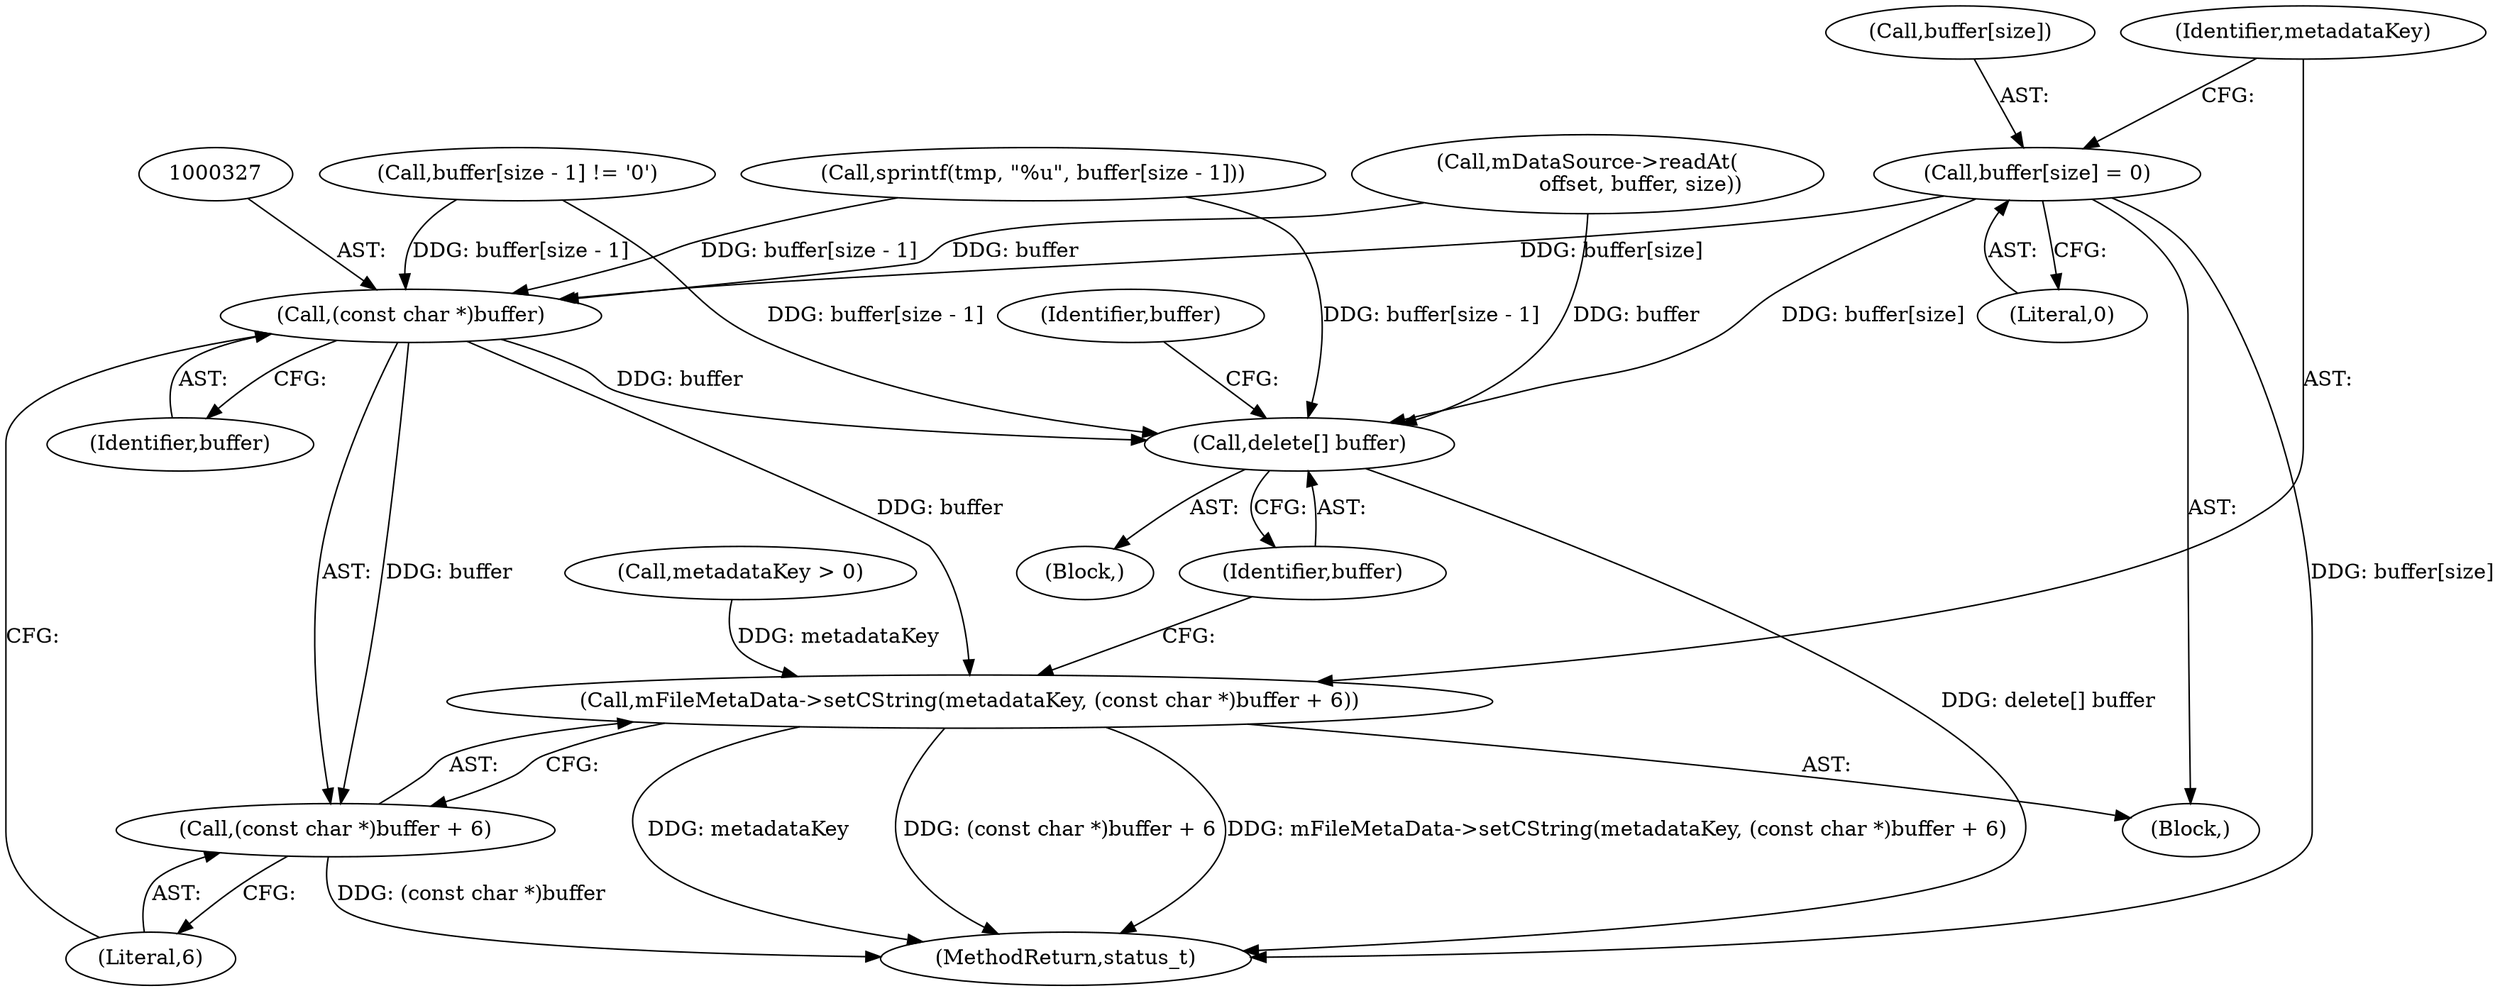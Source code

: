 digraph "0_Android_f4f7e0c102819f039ebb1972b3dba1d3186bc1d1@array" {
"1000318" [label="(Call,buffer[size] = 0)"];
"1000326" [label="(Call,(const char *)buffer)"];
"1000323" [label="(Call,mFileMetaData->setCString(metadataKey, (const char *)buffer + 6))"];
"1000325" [label="(Call,(const char *)buffer + 6)"];
"1000336" [label="(Call,delete[] buffer)"];
"1000325" [label="(Call,(const char *)buffer + 6)"];
"1000343" [label="(MethodReturn,status_t)"];
"1000326" [label="(Call,(const char *)buffer)"];
"1000329" [label="(Literal,6)"];
"1000231" [label="(Call,metadataKey > 0)"];
"1000107" [label="(Block,)"];
"1000323" [label="(Call,mFileMetaData->setCString(metadataKey, (const char *)buffer + 6))"];
"1000181" [label="(Call,buffer[size - 1] != '\0')"];
"1000317" [label="(Block,)"];
"1000339" [label="(Identifier,buffer)"];
"1000319" [label="(Call,buffer[size])"];
"1000336" [label="(Call,delete[] buffer)"];
"1000190" [label="(Call,sprintf(tmp, \"%u\", buffer[size - 1]))"];
"1000322" [label="(Literal,0)"];
"1000328" [label="(Identifier,buffer)"];
"1000337" [label="(Identifier,buffer)"];
"1000135" [label="(Call,mDataSource->readAt(\n                offset, buffer, size))"];
"1000324" [label="(Identifier,metadataKey)"];
"1000318" [label="(Call,buffer[size] = 0)"];
"1000318" -> "1000317"  [label="AST: "];
"1000318" -> "1000322"  [label="CFG: "];
"1000319" -> "1000318"  [label="AST: "];
"1000322" -> "1000318"  [label="AST: "];
"1000324" -> "1000318"  [label="CFG: "];
"1000318" -> "1000343"  [label="DDG: buffer[size]"];
"1000318" -> "1000326"  [label="DDG: buffer[size]"];
"1000318" -> "1000336"  [label="DDG: buffer[size]"];
"1000326" -> "1000325"  [label="AST: "];
"1000326" -> "1000328"  [label="CFG: "];
"1000327" -> "1000326"  [label="AST: "];
"1000328" -> "1000326"  [label="AST: "];
"1000329" -> "1000326"  [label="CFG: "];
"1000326" -> "1000323"  [label="DDG: buffer"];
"1000326" -> "1000325"  [label="DDG: buffer"];
"1000181" -> "1000326"  [label="DDG: buffer[size - 1]"];
"1000190" -> "1000326"  [label="DDG: buffer[size - 1]"];
"1000135" -> "1000326"  [label="DDG: buffer"];
"1000326" -> "1000336"  [label="DDG: buffer"];
"1000323" -> "1000317"  [label="AST: "];
"1000323" -> "1000325"  [label="CFG: "];
"1000324" -> "1000323"  [label="AST: "];
"1000325" -> "1000323"  [label="AST: "];
"1000337" -> "1000323"  [label="CFG: "];
"1000323" -> "1000343"  [label="DDG: metadataKey"];
"1000323" -> "1000343"  [label="DDG: (const char *)buffer + 6"];
"1000323" -> "1000343"  [label="DDG: mFileMetaData->setCString(metadataKey, (const char *)buffer + 6)"];
"1000231" -> "1000323"  [label="DDG: metadataKey"];
"1000325" -> "1000329"  [label="CFG: "];
"1000329" -> "1000325"  [label="AST: "];
"1000325" -> "1000343"  [label="DDG: (const char *)buffer"];
"1000336" -> "1000107"  [label="AST: "];
"1000336" -> "1000337"  [label="CFG: "];
"1000337" -> "1000336"  [label="AST: "];
"1000339" -> "1000336"  [label="CFG: "];
"1000336" -> "1000343"  [label="DDG: delete[] buffer"];
"1000181" -> "1000336"  [label="DDG: buffer[size - 1]"];
"1000190" -> "1000336"  [label="DDG: buffer[size - 1]"];
"1000135" -> "1000336"  [label="DDG: buffer"];
}
